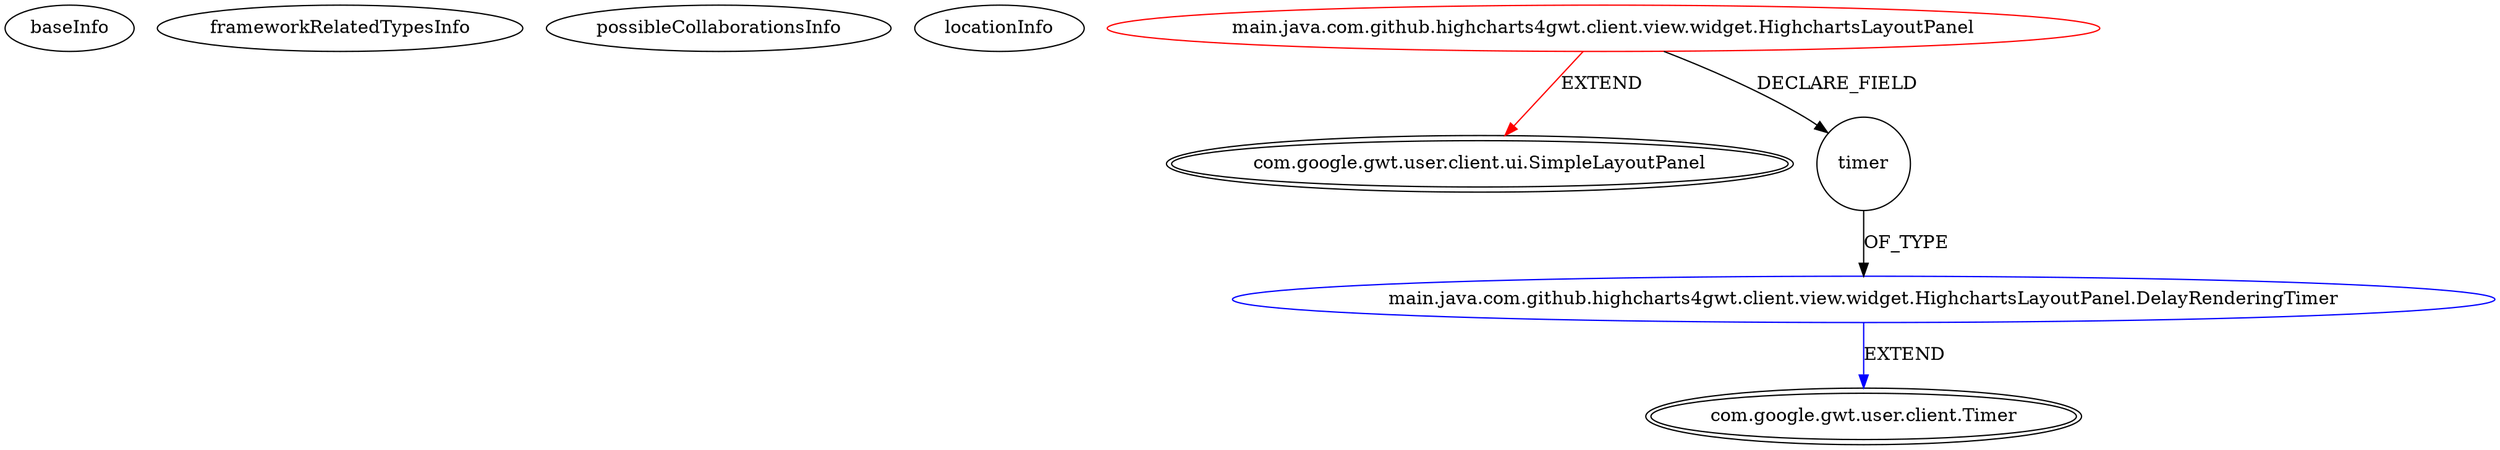 digraph {
baseInfo[graphId=1412,category="extension_graph",isAnonymous=false,possibleRelation=true]
frameworkRelatedTypesInfo[0="com.google.gwt.user.client.ui.SimpleLayoutPanel"]
possibleCollaborationsInfo[0="1412~FIELD_DECLARATION-~com.google.gwt.user.client.ui.SimpleLayoutPanel ~com.google.gwt.user.client.Timer ~false~false"]
locationInfo[projectName="highcharts4gwt-highcharts",filePath="/highcharts4gwt-highcharts/highchart-wrapper-master/src/main/java/com/github/highcharts4gwt/client/view/widget/HighchartsLayoutPanel.java",contextSignature="HighchartsLayoutPanel",graphId="1412"]
0[label="main.java.com.github.highcharts4gwt.client.view.widget.HighchartsLayoutPanel",vertexType="ROOT_CLIENT_CLASS_DECLARATION",isFrameworkType=false,color=red]
1[label="com.google.gwt.user.client.ui.SimpleLayoutPanel",vertexType="FRAMEWORK_CLASS_TYPE",isFrameworkType=true,peripheries=2]
2[label="timer",vertexType="FIELD_DECLARATION",isFrameworkType=false,shape=circle]
3[label="main.java.com.github.highcharts4gwt.client.view.widget.HighchartsLayoutPanel.DelayRenderingTimer",vertexType="REFERENCE_CLIENT_CLASS_DECLARATION",isFrameworkType=false,color=blue]
4[label="com.google.gwt.user.client.Timer",vertexType="FRAMEWORK_CLASS_TYPE",isFrameworkType=true,peripheries=2]
0->1[label="EXTEND",color=red]
0->2[label="DECLARE_FIELD"]
3->4[label="EXTEND",color=blue]
2->3[label="OF_TYPE"]
}
